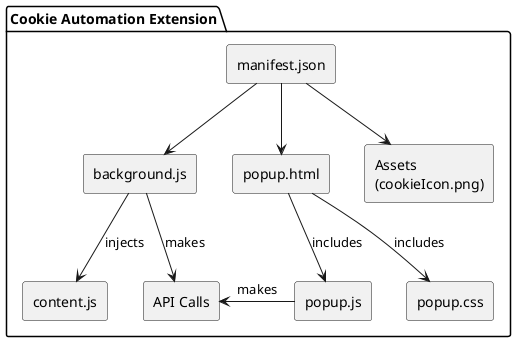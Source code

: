 @startuml extension 
skinparam rectangle {
    
}

package "Cookie Automation Extension" {
    rectangle "manifest.json" as Manifest 
    rectangle "background.js" as BGS 
    rectangle "API Calls" as API 
    rectangle "content.js" as CS 
    rectangle "popup.html" as PopupHTML 
    rectangle "popup.js" as PopupJS 
    rectangle "popup.css" as PopupCSS 
    rectangle "Assets\n(cookieIcon.png)" as Assets 
    

    Manifest --> BGS
    Manifest --> PopupHTML
    Manifest --> Assets
    BGS -down-> API : makes
    BGS -down-> CS: injects
    PopupJS -left-> API : makes
    PopupHTML -down-> PopupJS : includes
    PopupHTML -down-> PopupCSS : includes
    CS -right[hidden]-> API
}
@enduml